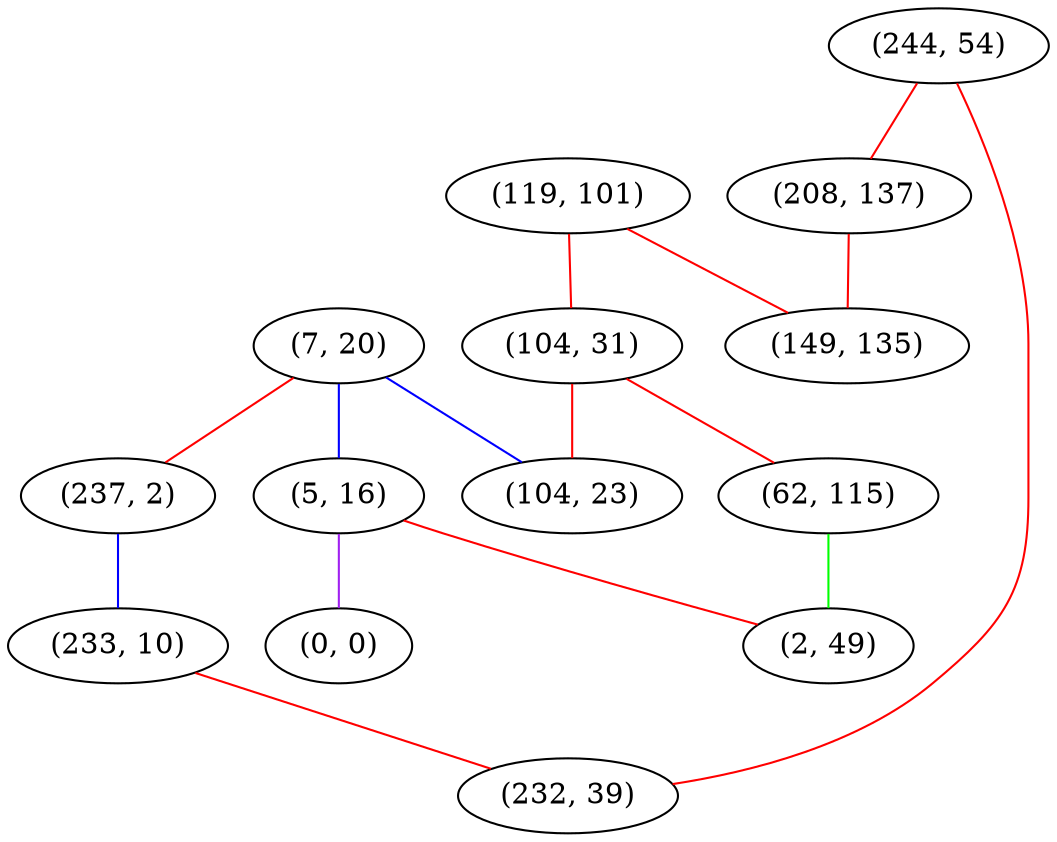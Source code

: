 graph "" {
"(7, 20)";
"(119, 101)";
"(237, 2)";
"(244, 54)";
"(5, 16)";
"(208, 137)";
"(104, 31)";
"(233, 10)";
"(104, 23)";
"(0, 0)";
"(232, 39)";
"(62, 115)";
"(149, 135)";
"(2, 49)";
"(7, 20)" -- "(237, 2)"  [color=red, key=0, weight=1];
"(7, 20)" -- "(104, 23)"  [color=blue, key=0, weight=3];
"(7, 20)" -- "(5, 16)"  [color=blue, key=0, weight=3];
"(119, 101)" -- "(149, 135)"  [color=red, key=0, weight=1];
"(119, 101)" -- "(104, 31)"  [color=red, key=0, weight=1];
"(237, 2)" -- "(233, 10)"  [color=blue, key=0, weight=3];
"(244, 54)" -- "(208, 137)"  [color=red, key=0, weight=1];
"(244, 54)" -- "(232, 39)"  [color=red, key=0, weight=1];
"(5, 16)" -- "(0, 0)"  [color=purple, key=0, weight=4];
"(5, 16)" -- "(2, 49)"  [color=red, key=0, weight=1];
"(208, 137)" -- "(149, 135)"  [color=red, key=0, weight=1];
"(104, 31)" -- "(62, 115)"  [color=red, key=0, weight=1];
"(104, 31)" -- "(104, 23)"  [color=red, key=0, weight=1];
"(233, 10)" -- "(232, 39)"  [color=red, key=0, weight=1];
"(62, 115)" -- "(2, 49)"  [color=green, key=0, weight=2];
}
